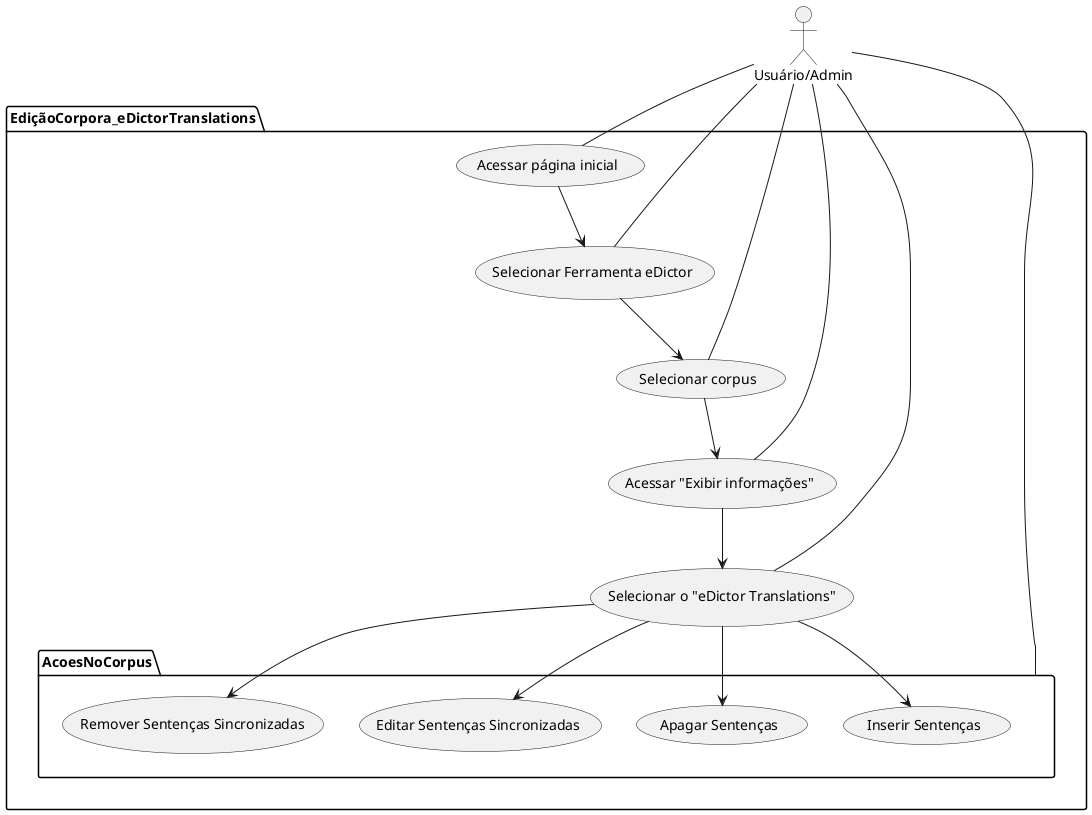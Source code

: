 @startuml "Caso de uso 6.01 - Edição dos corpora"

actor "Usuário/Admin" as User 

package EdiçãoCorpora_eDictorTranslations  {
         (Acessar página inicial)-->(Selecionar Ferramenta eDictor)
         (Selecionar Ferramenta eDictor)-->(Selecionar corpus)
         (Selecionar corpus)-->(Acessar "Exibir informações")
         (Acessar "Exibir informações")-->(Selecionar o "eDictor Translations")
         
         package AcoesNoCorpus as Acoes{
            
         (Selecionar o "eDictor Translations")-->(Inserir Sentenças)
         (Selecionar o "eDictor Translations")-->(Apagar Sentenças)
         (Selecionar o "eDictor Translations")--> (Editar Sentenças Sincronizadas)
         (Selecionar o "eDictor Translations")-->(Remover Sentenças Sincronizadas)
}


        
}

 
User -- (Acessar página inicial)
User -- (Selecionar Ferramenta eDictor)
User--(Selecionar corpus)
User--(Acessar "Exibir informações")
User--(Selecionar o "eDictor Translations")
User -- (Acoes)
@enduml



